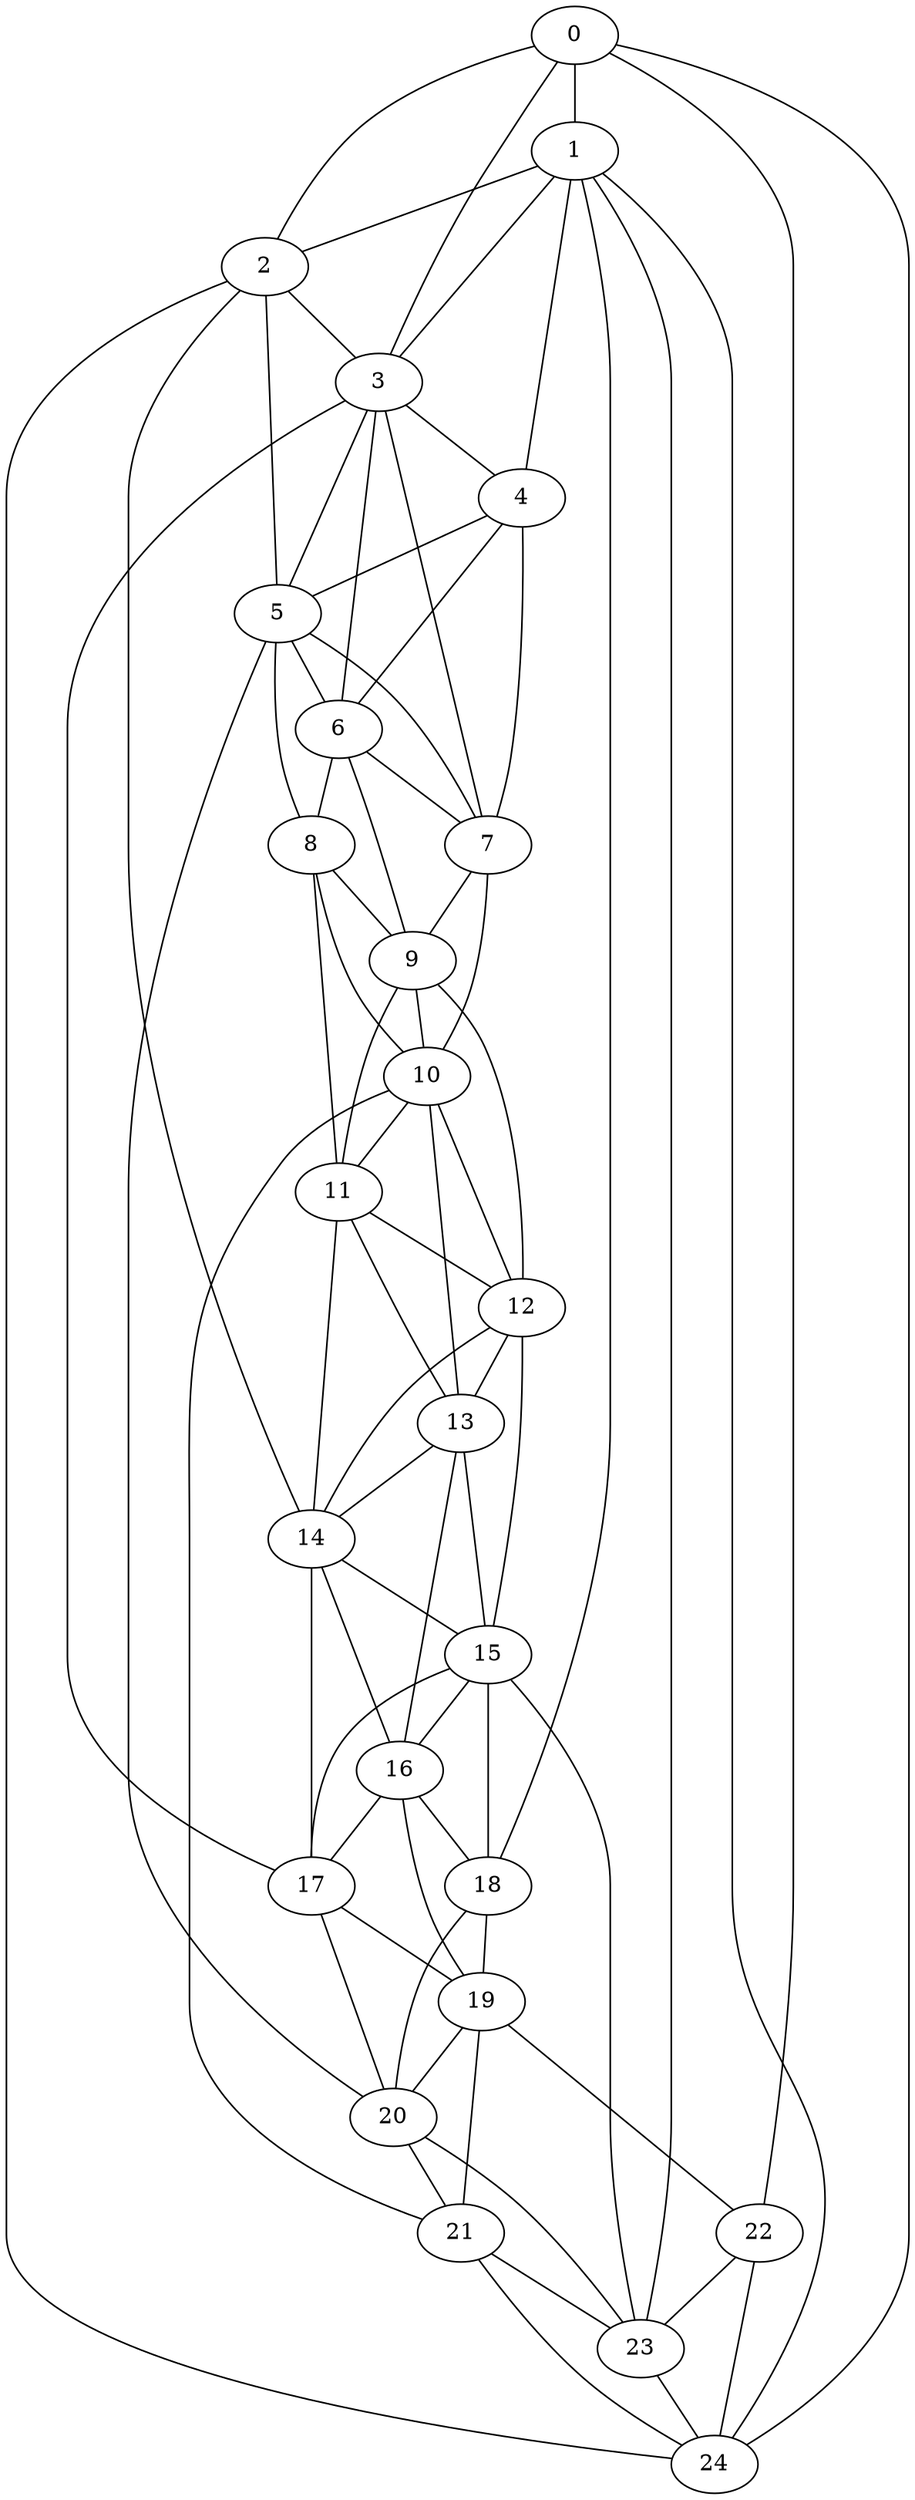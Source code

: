 strict graph "watts_strogatz_graph(25,6,0.1)" {
0;
1;
2;
3;
4;
5;
6;
7;
8;
9;
10;
11;
12;
13;
14;
15;
16;
17;
18;
19;
20;
21;
22;
23;
24;
0 -- 1  [is_available=True, prob="1.0"];
0 -- 2  [is_available=True, prob="0.143674166896"];
0 -- 3  [is_available=True, prob="0.644970033696"];
0 -- 22  [is_available=True, prob="1.0"];
0 -- 24  [is_available=True, prob="0.560986795665"];
1 -- 2  [is_available=True, prob="0.64166078058"];
1 -- 3  [is_available=True, prob="0.505862840461"];
1 -- 4  [is_available=True, prob="0.160311708924"];
1 -- 18  [is_available=True, prob="0.553714810918"];
1 -- 23  [is_available=True, prob="0.522896364884"];
1 -- 24  [is_available=True, prob="1.0"];
2 -- 3  [is_available=True, prob="0.323716360175"];
2 -- 5  [is_available=True, prob="0.26553127818"];
2 -- 14  [is_available=True, prob="0.330495398124"];
2 -- 24  [is_available=True, prob="1.0"];
3 -- 4  [is_available=True, prob="1.0"];
3 -- 5  [is_available=True, prob="0.0306496540281"];
3 -- 6  [is_available=True, prob="0.480294468048"];
3 -- 7  [is_available=True, prob="1.0"];
3 -- 17  [is_available=True, prob="0.888257340266"];
4 -- 5  [is_available=True, prob="0.158455993859"];
4 -- 6  [is_available=True, prob="0.802584624817"];
4 -- 7  [is_available=True, prob="0.165481160825"];
5 -- 6  [is_available=True, prob="0.823878936162"];
5 -- 7  [is_available=True, prob="0.00369409373144"];
5 -- 8  [is_available=True, prob="0.634808134494"];
5 -- 20  [is_available=True, prob="0.49512327559"];
6 -- 7  [is_available=True, prob="0.801767269696"];
6 -- 8  [is_available=True, prob="0.304584668287"];
6 -- 9  [is_available=True, prob="0.322239925818"];
7 -- 9  [is_available=True, prob="0.876464439617"];
7 -- 10  [is_available=True, prob="0.104199345868"];
8 -- 9  [is_available=True, prob="1.0"];
8 -- 10  [is_available=True, prob="0.655405324772"];
8 -- 11  [is_available=True, prob="0.927508071698"];
9 -- 10  [is_available=True, prob="1.0"];
9 -- 11  [is_available=True, prob="0.384169163161"];
9 -- 12  [is_available=True, prob="0.289899624848"];
10 -- 11  [is_available=True, prob="0.778106556937"];
10 -- 12  [is_available=True, prob="0.299481843678"];
10 -- 13  [is_available=True, prob="0.695379267717"];
10 -- 21  [is_available=True, prob="0.0124153045572"];
11 -- 12  [is_available=True, prob="0.0341397182605"];
11 -- 13  [is_available=True, prob="0.769092084702"];
11 -- 14  [is_available=True, prob="0.956327304206"];
12 -- 13  [is_available=True, prob="0.1562263546"];
12 -- 14  [is_available=True, prob="0.591921076423"];
12 -- 15  [is_available=True, prob="0.593450027612"];
13 -- 14  [is_available=True, prob="0.641388686135"];
13 -- 15  [is_available=True, prob="0.151966036073"];
13 -- 16  [is_available=True, prob="0.0190502257532"];
14 -- 15  [is_available=True, prob="0.434377894634"];
14 -- 16  [is_available=True, prob="1.0"];
14 -- 17  [is_available=True, prob="0.186155825217"];
15 -- 16  [is_available=True, prob="0.356265195084"];
15 -- 17  [is_available=True, prob="0.995993524592"];
15 -- 18  [is_available=True, prob="0.102818163761"];
15 -- 23  [is_available=True, prob="1.0"];
16 -- 17  [is_available=True, prob="1.0"];
16 -- 18  [is_available=True, prob="0.992726761967"];
16 -- 19  [is_available=True, prob="0.511031203775"];
17 -- 19  [is_available=True, prob="0.563709583399"];
17 -- 20  [is_available=True, prob="1.0"];
18 -- 19  [is_available=True, prob="1.0"];
18 -- 20  [is_available=True, prob="0.963288425919"];
19 -- 20  [is_available=True, prob="0.540657458667"];
19 -- 21  [is_available=True, prob="0.957010278745"];
19 -- 22  [is_available=True, prob="1.0"];
20 -- 21  [is_available=True, prob="1.0"];
20 -- 23  [is_available=True, prob="0.131369019213"];
21 -- 23  [is_available=True, prob="1.0"];
21 -- 24  [is_available=True, prob="1.0"];
22 -- 23  [is_available=True, prob="0.867572161762"];
22 -- 24  [is_available=True, prob="0.654052156326"];
23 -- 24  [is_available=True, prob="1.0"];
}
